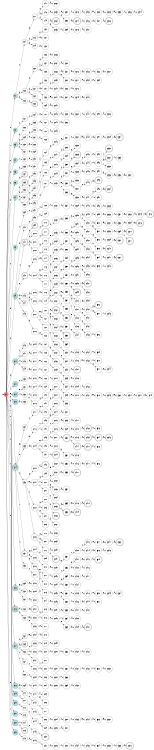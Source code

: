 digraph APTAALF {
__start0 [style = invis, shape = none, label = "", width = 0, height = 0];

rankdir=LR;
size="8,5";

s0 [style="filled", color="black", fillcolor="#ff817b" shape="circle", label="q0"];
s1 [style="filled", color="black", fillcolor="powderblue" shape="circle", label="q1"];
s2 [style="filled", color="black", fillcolor="powderblue" shape="circle", label="q2"];
s3 [style="filled", color="black", fillcolor="powderblue" shape="circle", label="q3"];
s4 [style="filled", color="black", fillcolor="powderblue" shape="circle", label="q4"];
s5 [style="filled", color="black", fillcolor="powderblue" shape="circle", label="q5"];
s6 [style="filled", color="black", fillcolor="powderblue" shape="circle", label="q6"];
s7 [style="filled", color="black", fillcolor="powderblue" shape="circle", label="q7"];
s8 [style="filled", color="black", fillcolor="powderblue" shape="circle", label="q8"];
s9 [style="rounded,filled", color="black", fillcolor="powderblue" shape="doublecircle", label="q9"];
s10 [style="filled", color="black", fillcolor="powderblue" shape="circle", label="q10"];
s11 [style="filled", color="black", fillcolor="powderblue" shape="circle", label="q11"];
s12 [style="filled", color="black", fillcolor="powderblue" shape="circle", label="q12"];
s13 [style="filled", color="black", fillcolor="powderblue" shape="circle", label="q13"];
s14 [style="rounded,filled", color="black", fillcolor="powderblue" shape="doublecircle", label="q14"];
s15 [style="filled", color="black", fillcolor="powderblue" shape="circle", label="q15"];
s16 [style="rounded,filled", color="black", fillcolor="powderblue" shape="doublecircle", label="q16"];
s17 [style="filled", color="black", fillcolor="powderblue" shape="circle", label="q17"];
s18 [style="filled", color="black", fillcolor="powderblue" shape="circle", label="q18"];
s19 [style="filled", color="black", fillcolor="powderblue" shape="circle", label="q19"];
s20 [style="filled", color="black", fillcolor="powderblue" shape="circle", label="q20"];
s21 [style="filled", color="black", fillcolor="powderblue" shape="circle", label="q21"];
s22 [style="rounded,filled", color="black", fillcolor="powderblue" shape="doublecircle", label="q22"];
s23 [style="filled", color="black", fillcolor="powderblue" shape="circle", label="q23"];
s24 [style="filled", color="black", fillcolor="white" shape="circle", label="q24"];
s25 [style="filled", color="black", fillcolor="white" shape="circle", label="q25"];
s26 [style="filled", color="black", fillcolor="white" shape="circle", label="q26"];
s27 [style="filled", color="black", fillcolor="white" shape="circle", label="q27"];
s28 [style="filled", color="black", fillcolor="white" shape="circle", label="q28"];
s29 [style="filled", color="black", fillcolor="white" shape="circle", label="q29"];
s30 [style="filled", color="black", fillcolor="white" shape="circle", label="q30"];
s31 [style="filled", color="black", fillcolor="white" shape="circle", label="q31"];
s32 [style="filled", color="black", fillcolor="white" shape="circle", label="q32"];
s33 [style="filled", color="black", fillcolor="white" shape="circle", label="q33"];
s34 [style="rounded,filled", color="black", fillcolor="white" shape="doublecircle", label="q34"];
s35 [style="rounded,filled", color="black", fillcolor="white" shape="doublecircle", label="q35"];
s36 [style="filled", color="black", fillcolor="white" shape="circle", label="q36"];
s37 [style="filled", color="black", fillcolor="white" shape="circle", label="q37"];
s38 [style="filled", color="black", fillcolor="white" shape="circle", label="q38"];
s39 [style="filled", color="black", fillcolor="white" shape="circle", label="q39"];
s40 [style="filled", color="black", fillcolor="white" shape="circle", label="q40"];
s41 [style="rounded,filled", color="black", fillcolor="white" shape="doublecircle", label="q41"];
s42 [style="rounded,filled", color="black", fillcolor="white" shape="doublecircle", label="q42"];
s43 [style="filled", color="black", fillcolor="white" shape="circle", label="q43"];
s44 [style="filled", color="black", fillcolor="white" shape="circle", label="q44"];
s45 [style="filled", color="black", fillcolor="white" shape="circle", label="q45"];
s46 [style="filled", color="black", fillcolor="white" shape="circle", label="q46"];
s47 [style="filled", color="black", fillcolor="white" shape="circle", label="q47"];
s48 [style="filled", color="black", fillcolor="white" shape="circle", label="q48"];
s49 [style="filled", color="black", fillcolor="white" shape="circle", label="q49"];
s50 [style="filled", color="black", fillcolor="white" shape="circle", label="q50"];
s51 [style="filled", color="black", fillcolor="white" shape="circle", label="q51"];
s52 [style="filled", color="black", fillcolor="white" shape="circle", label="q52"];
s53 [style="filled", color="black", fillcolor="white" shape="circle", label="q53"];
s54 [style="filled", color="black", fillcolor="white" shape="circle", label="q54"];
s55 [style="filled", color="black", fillcolor="white" shape="circle", label="q55"];
s56 [style="filled", color="black", fillcolor="white" shape="circle", label="q56"];
s57 [style="rounded,filled", color="black", fillcolor="white" shape="doublecircle", label="q57"];
s58 [style="filled", color="black", fillcolor="white" shape="circle", label="q58"];
s59 [style="filled", color="black", fillcolor="white" shape="circle", label="q59"];
s60 [style="filled", color="black", fillcolor="white" shape="circle", label="q60"];
s61 [style="filled", color="black", fillcolor="white" shape="circle", label="q61"];
s62 [style="filled", color="black", fillcolor="white" shape="circle", label="q62"];
s63 [style="filled", color="black", fillcolor="white" shape="circle", label="q63"];
s64 [style="filled", color="black", fillcolor="white" shape="circle", label="q64"];
s65 [style="rounded,filled", color="black", fillcolor="white" shape="doublecircle", label="q65"];
s66 [style="filled", color="black", fillcolor="white" shape="circle", label="q66"];
s67 [style="filled", color="black", fillcolor="white" shape="circle", label="q67"];
s68 [style="filled", color="black", fillcolor="white" shape="circle", label="q68"];
s69 [style="filled", color="black", fillcolor="white" shape="circle", label="q69"];
s70 [style="filled", color="black", fillcolor="white" shape="circle", label="q70"];
s71 [style="filled", color="black", fillcolor="white" shape="circle", label="q71"];
s72 [style="filled", color="black", fillcolor="white" shape="circle", label="q72"];
s73 [style="filled", color="black", fillcolor="white" shape="circle", label="q73"];
s74 [style="filled", color="black", fillcolor="white" shape="circle", label="q74"];
s75 [style="rounded,filled", color="black", fillcolor="white" shape="doublecircle", label="q75"];
s76 [style="filled", color="black", fillcolor="white" shape="circle", label="q76"];
s77 [style="filled", color="black", fillcolor="white" shape="circle", label="q77"];
s78 [style="filled", color="black", fillcolor="white" shape="circle", label="q78"];
s79 [style="filled", color="black", fillcolor="white" shape="circle", label="q79"];
s80 [style="filled", color="black", fillcolor="white" shape="circle", label="q80"];
s81 [style="filled", color="black", fillcolor="white" shape="circle", label="q81"];
s82 [style="filled", color="black", fillcolor="white" shape="circle", label="q82"];
s83 [style="rounded,filled", color="black", fillcolor="white" shape="doublecircle", label="q83"];
s84 [style="filled", color="black", fillcolor="white" shape="circle", label="q84"];
s85 [style="filled", color="black", fillcolor="white" shape="circle", label="q85"];
s86 [style="filled", color="black", fillcolor="white" shape="circle", label="q86"];
s87 [style="filled", color="black", fillcolor="white" shape="circle", label="q87"];
s88 [style="filled", color="black", fillcolor="white" shape="circle", label="q88"];
s89 [style="filled", color="black", fillcolor="white" shape="circle", label="q89"];
s90 [style="filled", color="black", fillcolor="white" shape="circle", label="q90"];
s91 [style="filled", color="black", fillcolor="white" shape="circle", label="q91"];
s92 [style="filled", color="black", fillcolor="white" shape="circle", label="q92"];
s93 [style="filled", color="black", fillcolor="white" shape="circle", label="q93"];
s94 [style="filled", color="black", fillcolor="white" shape="circle", label="q94"];
s95 [style="filled", color="black", fillcolor="white" shape="circle", label="q95"];
s96 [style="filled", color="black", fillcolor="white" shape="circle", label="q96"];
s97 [style="filled", color="black", fillcolor="white" shape="circle", label="q97"];
s98 [style="filled", color="black", fillcolor="white" shape="circle", label="q98"];
s99 [style="rounded,filled", color="black", fillcolor="white" shape="doublecircle", label="q99"];
s100 [style="filled", color="black", fillcolor="white" shape="circle", label="q100"];
s101 [style="filled", color="black", fillcolor="white" shape="circle", label="q101"];
s102 [style="filled", color="black", fillcolor="white" shape="circle", label="q102"];
s103 [style="filled", color="black", fillcolor="white" shape="circle", label="q103"];
s104 [style="filled", color="black", fillcolor="white" shape="circle", label="q104"];
s105 [style="filled", color="black", fillcolor="white" shape="circle", label="q105"];
s106 [style="filled", color="black", fillcolor="white" shape="circle", label="q106"];
s107 [style="filled", color="black", fillcolor="white" shape="circle", label="q107"];
s108 [style="filled", color="black", fillcolor="white" shape="circle", label="q108"];
s109 [style="filled", color="black", fillcolor="white" shape="circle", label="q109"];
s110 [style="filled", color="black", fillcolor="white" shape="circle", label="q110"];
s111 [style="filled", color="black", fillcolor="white" shape="circle", label="q111"];
s112 [style="filled", color="black", fillcolor="white" shape="circle", label="q112"];
s113 [style="filled", color="black", fillcolor="white" shape="circle", label="q113"];
s114 [style="filled", color="black", fillcolor="white" shape="circle", label="q114"];
s115 [style="filled", color="black", fillcolor="white" shape="circle", label="q115"];
s116 [style="filled", color="black", fillcolor="white" shape="circle", label="q116"];
s117 [style="filled", color="black", fillcolor="white" shape="circle", label="q117"];
s118 [style="filled", color="black", fillcolor="white" shape="circle", label="q118"];
s119 [style="filled", color="black", fillcolor="white" shape="circle", label="q119"];
s120 [style="filled", color="black", fillcolor="white" shape="circle", label="q120"];
s121 [style="filled", color="black", fillcolor="white" shape="circle", label="q121"];
s122 [style="filled", color="black", fillcolor="white" shape="circle", label="q122"];
s123 [style="filled", color="black", fillcolor="white" shape="circle", label="q123"];
s124 [style="filled", color="black", fillcolor="white" shape="circle", label="q124"];
s125 [style="filled", color="black", fillcolor="white" shape="circle", label="q125"];
s126 [style="filled", color="black", fillcolor="white" shape="circle", label="q126"];
s127 [style="filled", color="black", fillcolor="white" shape="circle", label="q127"];
s128 [style="filled", color="black", fillcolor="white" shape="circle", label="q128"];
s129 [style="filled", color="black", fillcolor="white" shape="circle", label="q129"];
s130 [style="filled", color="black", fillcolor="white" shape="circle", label="q130"];
s131 [style="rounded,filled", color="black", fillcolor="white" shape="doublecircle", label="q131"];
s132 [style="filled", color="black", fillcolor="white" shape="circle", label="q132"];
s133 [style="filled", color="black", fillcolor="white" shape="circle", label="q133"];
s134 [style="filled", color="black", fillcolor="white" shape="circle", label="q134"];
s135 [style="filled", color="black", fillcolor="white" shape="circle", label="q135"];
s136 [style="filled", color="black", fillcolor="white" shape="circle", label="q136"];
s137 [style="filled", color="black", fillcolor="white" shape="circle", label="q137"];
s138 [style="filled", color="black", fillcolor="white" shape="circle", label="q138"];
s139 [style="filled", color="black", fillcolor="white" shape="circle", label="q139"];
s140 [style="filled", color="black", fillcolor="white" shape="circle", label="q140"];
s141 [style="filled", color="black", fillcolor="white" shape="circle", label="q141"];
s142 [style="filled", color="black", fillcolor="white" shape="circle", label="q142"];
s143 [style="filled", color="black", fillcolor="white" shape="circle", label="q143"];
s144 [style="filled", color="black", fillcolor="white" shape="circle", label="q144"];
s145 [style="filled", color="black", fillcolor="white" shape="circle", label="q145"];
s146 [style="filled", color="black", fillcolor="white" shape="circle", label="q146"];
s147 [style="filled", color="black", fillcolor="white" shape="circle", label="q147"];
s148 [style="filled", color="black", fillcolor="white" shape="circle", label="q148"];
s149 [style="filled", color="black", fillcolor="white" shape="circle", label="q149"];
s150 [style="filled", color="black", fillcolor="white" shape="circle", label="q150"];
s151 [style="filled", color="black", fillcolor="white" shape="circle", label="q151"];
s152 [style="filled", color="black", fillcolor="white" shape="circle", label="q152"];
s153 [style="filled", color="black", fillcolor="white" shape="circle", label="q153"];
s154 [style="filled", color="black", fillcolor="white" shape="circle", label="q154"];
s155 [style="filled", color="black", fillcolor="white" shape="circle", label="q155"];
s156 [style="filled", color="black", fillcolor="white" shape="circle", label="q156"];
s157 [style="filled", color="black", fillcolor="white" shape="circle", label="q157"];
s158 [style="filled", color="black", fillcolor="white" shape="circle", label="q158"];
s159 [style="filled", color="black", fillcolor="white" shape="circle", label="q159"];
s160 [style="filled", color="black", fillcolor="white" shape="circle", label="q160"];
s161 [style="filled", color="black", fillcolor="white" shape="circle", label="q161"];
s162 [style="filled", color="black", fillcolor="white" shape="circle", label="q162"];
s163 [style="filled", color="black", fillcolor="white" shape="circle", label="q163"];
s164 [style="filled", color="black", fillcolor="white" shape="circle", label="q164"];
s165 [style="filled", color="black", fillcolor="white" shape="circle", label="q165"];
s166 [style="filled", color="black", fillcolor="white" shape="circle", label="q166"];
s167 [style="filled", color="black", fillcolor="white" shape="circle", label="q167"];
s168 [style="filled", color="black", fillcolor="white" shape="circle", label="q168"];
s169 [style="filled", color="black", fillcolor="white" shape="circle", label="q169"];
s170 [style="rounded,filled", color="black", fillcolor="white" shape="doublecircle", label="q170"];
s171 [style="rounded,filled", color="black", fillcolor="white" shape="doublecircle", label="q171"];
s172 [style="filled", color="black", fillcolor="white" shape="circle", label="q172"];
s173 [style="filled", color="black", fillcolor="white" shape="circle", label="q173"];
s174 [style="rounded,filled", color="black", fillcolor="white" shape="doublecircle", label="q174"];
s175 [style="filled", color="black", fillcolor="white" shape="circle", label="q175"];
s176 [style="filled", color="black", fillcolor="white" shape="circle", label="q176"];
s177 [style="filled", color="black", fillcolor="white" shape="circle", label="q177"];
s178 [style="filled", color="black", fillcolor="white" shape="circle", label="q178"];
s179 [style="filled", color="black", fillcolor="white" shape="circle", label="q179"];
s180 [style="filled", color="black", fillcolor="white" shape="circle", label="q180"];
s181 [style="filled", color="black", fillcolor="white" shape="circle", label="q181"];
s182 [style="filled", color="black", fillcolor="white" shape="circle", label="q182"];
s183 [style="filled", color="black", fillcolor="white" shape="circle", label="q183"];
s184 [style="filled", color="black", fillcolor="white" shape="circle", label="q184"];
s185 [style="filled", color="black", fillcolor="white" shape="circle", label="q185"];
s186 [style="filled", color="black", fillcolor="white" shape="circle", label="q186"];
s187 [style="filled", color="black", fillcolor="white" shape="circle", label="q187"];
s188 [style="filled", color="black", fillcolor="white" shape="circle", label="q188"];
s189 [style="filled", color="black", fillcolor="white" shape="circle", label="q189"];
s190 [style="filled", color="black", fillcolor="white" shape="circle", label="q190"];
s191 [style="filled", color="black", fillcolor="white" shape="circle", label="q191"];
s192 [style="filled", color="black", fillcolor="white" shape="circle", label="q192"];
s193 [style="filled", color="black", fillcolor="white" shape="circle", label="q193"];
s194 [style="filled", color="black", fillcolor="white" shape="circle", label="q194"];
s195 [style="filled", color="black", fillcolor="white" shape="circle", label="q195"];
s196 [style="filled", color="black", fillcolor="white" shape="circle", label="q196"];
s197 [style="filled", color="black", fillcolor="white" shape="circle", label="q197"];
s198 [style="rounded,filled", color="black", fillcolor="white" shape="doublecircle", label="q198"];
s199 [style="filled", color="black", fillcolor="white" shape="circle", label="q199"];
s200 [style="filled", color="black", fillcolor="white" shape="circle", label="q200"];
s201 [style="filled", color="black", fillcolor="white" shape="circle", label="q201"];
s202 [style="filled", color="black", fillcolor="white" shape="circle", label="q202"];
s203 [style="filled", color="black", fillcolor="white" shape="circle", label="q203"];
s204 [style="filled", color="black", fillcolor="white" shape="circle", label="q204"];
s205 [style="filled", color="black", fillcolor="white" shape="circle", label="q205"];
s206 [style="filled", color="black", fillcolor="white" shape="circle", label="q206"];
s207 [style="filled", color="black", fillcolor="white" shape="circle", label="q207"];
s208 [style="filled", color="black", fillcolor="white" shape="circle", label="q208"];
s209 [style="filled", color="black", fillcolor="white" shape="circle", label="q209"];
s210 [style="filled", color="black", fillcolor="white" shape="circle", label="q210"];
s211 [style="filled", color="black", fillcolor="white" shape="circle", label="q211"];
s212 [style="filled", color="black", fillcolor="white" shape="circle", label="q212"];
s213 [style="filled", color="black", fillcolor="white" shape="circle", label="q213"];
s214 [style="filled", color="black", fillcolor="white" shape="circle", label="q214"];
s215 [style="filled", color="black", fillcolor="white" shape="circle", label="q215"];
s216 [style="filled", color="black", fillcolor="white" shape="circle", label="q216"];
s217 [style="filled", color="black", fillcolor="white" shape="circle", label="q217"];
s218 [style="filled", color="black", fillcolor="white" shape="circle", label="q218"];
s219 [style="filled", color="black", fillcolor="white" shape="circle", label="q219"];
s220 [style="filled", color="black", fillcolor="white" shape="circle", label="q220"];
s221 [style="filled", color="black", fillcolor="white" shape="circle", label="q221"];
s222 [style="filled", color="black", fillcolor="white" shape="circle", label="q222"];
s223 [style="filled", color="black", fillcolor="white" shape="circle", label="q223"];
s224 [style="filled", color="black", fillcolor="white" shape="circle", label="q224"];
s225 [style="filled", color="black", fillcolor="white" shape="circle", label="q225"];
s226 [style="filled", color="black", fillcolor="white" shape="circle", label="q226"];
s227 [style="filled", color="black", fillcolor="white" shape="circle", label="q227"];
s228 [style="filled", color="black", fillcolor="white" shape="circle", label="q228"];
s229 [style="filled", color="black", fillcolor="white" shape="circle", label="q229"];
s230 [style="rounded,filled", color="black", fillcolor="white" shape="doublecircle", label="q230"];
s231 [style="filled", color="black", fillcolor="white" shape="circle", label="q231"];
s232 [style="filled", color="black", fillcolor="white" shape="circle", label="q232"];
s233 [style="filled", color="black", fillcolor="white" shape="circle", label="q233"];
s234 [style="rounded,filled", color="black", fillcolor="white" shape="doublecircle", label="q234"];
s235 [style="filled", color="black", fillcolor="white" shape="circle", label="q235"];
s236 [style="filled", color="black", fillcolor="white" shape="circle", label="q236"];
s237 [style="filled", color="black", fillcolor="white" shape="circle", label="q237"];
s238 [style="filled", color="black", fillcolor="white" shape="circle", label="q238"];
s239 [style="filled", color="black", fillcolor="white" shape="circle", label="q239"];
s240 [style="filled", color="black", fillcolor="white" shape="circle", label="q240"];
s241 [style="filled", color="black", fillcolor="white" shape="circle", label="q241"];
s242 [style="filled", color="black", fillcolor="white" shape="circle", label="q242"];
s243 [style="filled", color="black", fillcolor="white" shape="circle", label="q243"];
s244 [style="filled", color="black", fillcolor="white" shape="circle", label="q244"];
s245 [style="filled", color="black", fillcolor="white" shape="circle", label="q245"];
s246 [style="filled", color="black", fillcolor="white" shape="circle", label="q246"];
s247 [style="filled", color="black", fillcolor="white" shape="circle", label="q247"];
s248 [style="filled", color="black", fillcolor="white" shape="circle", label="q248"];
s249 [style="filled", color="black", fillcolor="white" shape="circle", label="q249"];
s250 [style="filled", color="black", fillcolor="white" shape="circle", label="q250"];
s251 [style="filled", color="black", fillcolor="white" shape="circle", label="q251"];
s252 [style="filled", color="black", fillcolor="white" shape="circle", label="q252"];
s253 [style="filled", color="black", fillcolor="white" shape="circle", label="q253"];
s254 [style="filled", color="black", fillcolor="white" shape="circle", label="q254"];
s255 [style="filled", color="black", fillcolor="white" shape="circle", label="q255"];
s256 [style="filled", color="black", fillcolor="white" shape="circle", label="q256"];
s257 [style="filled", color="black", fillcolor="white" shape="circle", label="q257"];
s258 [style="filled", color="black", fillcolor="white" shape="circle", label="q258"];
s259 [style="filled", color="black", fillcolor="white" shape="circle", label="q259"];
s260 [style="filled", color="black", fillcolor="white" shape="circle", label="q260"];
s261 [style="filled", color="black", fillcolor="white" shape="circle", label="q261"];
s262 [style="rounded,filled", color="black", fillcolor="white" shape="doublecircle", label="q262"];
s263 [style="filled", color="black", fillcolor="white" shape="circle", label="q263"];
s264 [style="filled", color="black", fillcolor="white" shape="circle", label="q264"];
s265 [style="filled", color="black", fillcolor="white" shape="circle", label="q265"];
s266 [style="filled", color="black", fillcolor="white" shape="circle", label="q266"];
s267 [style="filled", color="black", fillcolor="white" shape="circle", label="q267"];
s268 [style="filled", color="black", fillcolor="white" shape="circle", label="q268"];
s269 [style="filled", color="black", fillcolor="white" shape="circle", label="q269"];
s270 [style="filled", color="black", fillcolor="white" shape="circle", label="q270"];
s271 [style="filled", color="black", fillcolor="white" shape="circle", label="q271"];
s272 [style="filled", color="black", fillcolor="white" shape="circle", label="q272"];
s273 [style="filled", color="black", fillcolor="white" shape="circle", label="q273"];
s274 [style="filled", color="black", fillcolor="white" shape="circle", label="q274"];
s275 [style="filled", color="black", fillcolor="white" shape="circle", label="q275"];
s276 [style="filled", color="black", fillcolor="white" shape="circle", label="q276"];
s277 [style="filled", color="black", fillcolor="white" shape="circle", label="q277"];
s278 [style="filled", color="black", fillcolor="white" shape="circle", label="q278"];
s279 [style="rounded,filled", color="black", fillcolor="white" shape="doublecircle", label="q279"];
s280 [style="filled", color="black", fillcolor="white" shape="circle", label="q280"];
s281 [style="filled", color="black", fillcolor="white" shape="circle", label="q281"];
s282 [style="filled", color="black", fillcolor="white" shape="circle", label="q282"];
s283 [style="filled", color="black", fillcolor="white" shape="circle", label="q283"];
s284 [style="filled", color="black", fillcolor="white" shape="circle", label="q284"];
s285 [style="rounded,filled", color="black", fillcolor="white" shape="doublecircle", label="q285"];
s286 [style="rounded,filled", color="black", fillcolor="white" shape="doublecircle", label="q286"];
s287 [style="filled", color="black", fillcolor="white" shape="circle", label="q287"];
s288 [style="filled", color="black", fillcolor="white" shape="circle", label="q288"];
s289 [style="filled", color="black", fillcolor="white" shape="circle", label="q289"];
s290 [style="filled", color="black", fillcolor="white" shape="circle", label="q290"];
s291 [style="rounded,filled", color="black", fillcolor="white" shape="doublecircle", label="q291"];
s292 [style="filled", color="black", fillcolor="white" shape="circle", label="q292"];
s293 [style="filled", color="black", fillcolor="white" shape="circle", label="q293"];
s294 [style="filled", color="black", fillcolor="white" shape="circle", label="q294"];
s295 [style="filled", color="black", fillcolor="white" shape="circle", label="q295"];
s296 [style="filled", color="black", fillcolor="white" shape="circle", label="q296"];
s297 [style="filled", color="black", fillcolor="white" shape="circle", label="q297"];
s298 [style="filled", color="black", fillcolor="white" shape="circle", label="q298"];
s299 [style="filled", color="black", fillcolor="white" shape="circle", label="q299"];
s300 [style="filled", color="black", fillcolor="white" shape="circle", label="q300"];
s301 [style="filled", color="black", fillcolor="white" shape="circle", label="q301"];
s302 [style="filled", color="black", fillcolor="white" shape="circle", label="q302"];
s303 [style="filled", color="black", fillcolor="white" shape="circle", label="q303"];
s304 [style="filled", color="black", fillcolor="white" shape="circle", label="q304"];
s305 [style="filled", color="black", fillcolor="white" shape="circle", label="q305"];
s306 [style="filled", color="black", fillcolor="white" shape="circle", label="q306"];
s307 [style="filled", color="black", fillcolor="white" shape="circle", label="q307"];
s308 [style="filled", color="black", fillcolor="white" shape="circle", label="q308"];
s309 [style="filled", color="black", fillcolor="white" shape="circle", label="q309"];
s310 [style="filled", color="black", fillcolor="white" shape="circle", label="q310"];
s311 [style="filled", color="black", fillcolor="white" shape="circle", label="q311"];
s312 [style="filled", color="black", fillcolor="white" shape="circle", label="q312"];
s313 [style="filled", color="black", fillcolor="white" shape="circle", label="q313"];
s314 [style="filled", color="black", fillcolor="white" shape="circle", label="q314"];
s315 [style="filled", color="black", fillcolor="white" shape="circle", label="q315"];
s316 [style="filled", color="black", fillcolor="white" shape="circle", label="q316"];
s317 [style="filled", color="black", fillcolor="white" shape="circle", label="q317"];
s318 [style="filled", color="black", fillcolor="white" shape="circle", label="q318"];
s319 [style="filled", color="black", fillcolor="white" shape="circle", label="q319"];
s320 [style="filled", color="black", fillcolor="white" shape="circle", label="q320"];
s321 [style="filled", color="black", fillcolor="white" shape="circle", label="q321"];
s322 [style="filled", color="black", fillcolor="white" shape="circle", label="q322"];
s323 [style="filled", color="black", fillcolor="white" shape="circle", label="q323"];
s324 [style="filled", color="black", fillcolor="white" shape="circle", label="q324"];
s325 [style="filled", color="black", fillcolor="white" shape="circle", label="q325"];
s326 [style="filled", color="black", fillcolor="white" shape="circle", label="q326"];
s327 [style="filled", color="black", fillcolor="white" shape="circle", label="q327"];
s328 [style="filled", color="black", fillcolor="white" shape="circle", label="q328"];
s329 [style="filled", color="black", fillcolor="white" shape="circle", label="q329"];
s330 [style="filled", color="black", fillcolor="white" shape="circle", label="q330"];
s331 [style="filled", color="black", fillcolor="white" shape="circle", label="q331"];
s332 [style="filled", color="black", fillcolor="white" shape="circle", label="q332"];
s333 [style="filled", color="black", fillcolor="white" shape="circle", label="q333"];
s334 [style="filled", color="black", fillcolor="white" shape="circle", label="q334"];
s335 [style="filled", color="black", fillcolor="white" shape="circle", label="q335"];
s336 [style="rounded,filled", color="black", fillcolor="white" shape="doublecircle", label="q336"];
s337 [style="filled", color="black", fillcolor="white" shape="circle", label="q337"];
s338 [style="rounded,filled", color="black", fillcolor="white" shape="doublecircle", label="q338"];
s339 [style="filled", color="black", fillcolor="white" shape="circle", label="q339"];
s340 [style="filled", color="black", fillcolor="white" shape="circle", label="q340"];
s341 [style="filled", color="black", fillcolor="white" shape="circle", label="q341"];
s342 [style="filled", color="black", fillcolor="white" shape="circle", label="q342"];
s343 [style="filled", color="black", fillcolor="white" shape="circle", label="q343"];
s344 [style="filled", color="black", fillcolor="white" shape="circle", label="q344"];
s345 [style="filled", color="black", fillcolor="white" shape="circle", label="q345"];
s346 [style="filled", color="black", fillcolor="white" shape="circle", label="q346"];
s347 [style="filled", color="black", fillcolor="white" shape="circle", label="q347"];
s348 [style="filled", color="black", fillcolor="white" shape="circle", label="q348"];
s349 [style="filled", color="black", fillcolor="white" shape="circle", label="q349"];
s350 [style="rounded,filled", color="black", fillcolor="white" shape="doublecircle", label="q350"];
s351 [style="filled", color="black", fillcolor="white" shape="circle", label="q351"];
s352 [style="filled", color="black", fillcolor="white" shape="circle", label="q352"];
s353 [style="filled", color="black", fillcolor="white" shape="circle", label="q353"];
s354 [style="filled", color="black", fillcolor="white" shape="circle", label="q354"];
s355 [style="filled", color="black", fillcolor="white" shape="circle", label="q355"];
s356 [style="rounded,filled", color="black", fillcolor="white" shape="doublecircle", label="q356"];
s357 [style="filled", color="black", fillcolor="white" shape="circle", label="q357"];
s358 [style="filled", color="black", fillcolor="white" shape="circle", label="q358"];
s359 [style="filled", color="black", fillcolor="white" shape="circle", label="q359"];
s360 [style="filled", color="black", fillcolor="white" shape="circle", label="q360"];
s361 [style="filled", color="black", fillcolor="white" shape="circle", label="q361"];
s362 [style="filled", color="black", fillcolor="white" shape="circle", label="q362"];
s363 [style="filled", color="black", fillcolor="white" shape="circle", label="q363"];
s364 [style="filled", color="black", fillcolor="white" shape="circle", label="q364"];
s365 [style="filled", color="black", fillcolor="white" shape="circle", label="q365"];
s366 [style="filled", color="black", fillcolor="white" shape="circle", label="q366"];
s367 [style="filled", color="black", fillcolor="white" shape="circle", label="q367"];
s368 [style="filled", color="black", fillcolor="white" shape="circle", label="q368"];
s369 [style="filled", color="black", fillcolor="white" shape="circle", label="q369"];
s370 [style="filled", color="black", fillcolor="white" shape="circle", label="q370"];
s371 [style="filled", color="black", fillcolor="white" shape="circle", label="q371"];
s372 [style="filled", color="black", fillcolor="white" shape="circle", label="q372"];
s373 [style="filled", color="black", fillcolor="white" shape="circle", label="q373"];
s374 [style="rounded,filled", color="black", fillcolor="white" shape="doublecircle", label="q374"];
s375 [style="filled", color="black", fillcolor="white" shape="circle", label="q375"];
s376 [style="filled", color="black", fillcolor="white" shape="circle", label="q376"];
s377 [style="filled", color="black", fillcolor="white" shape="circle", label="q377"];
s378 [style="filled", color="black", fillcolor="white" shape="circle", label="q378"];
s379 [style="filled", color="black", fillcolor="white" shape="circle", label="q379"];
s380 [style="filled", color="black", fillcolor="white" shape="circle", label="q380"];
s381 [style="filled", color="black", fillcolor="white" shape="circle", label="q381"];
s382 [style="filled", color="black", fillcolor="white" shape="circle", label="q382"];
s383 [style="rounded,filled", color="black", fillcolor="white" shape="doublecircle", label="q383"];
s384 [style="filled", color="black", fillcolor="white" shape="circle", label="q384"];
s385 [style="filled", color="black", fillcolor="white" shape="circle", label="q385"];
s386 [style="filled", color="black", fillcolor="white" shape="circle", label="q386"];
s387 [style="filled", color="black", fillcolor="white" shape="circle", label="q387"];
s388 [style="filled", color="black", fillcolor="white" shape="circle", label="q388"];
s389 [style="filled", color="black", fillcolor="white" shape="circle", label="q389"];
s390 [style="filled", color="black", fillcolor="white" shape="circle", label="q390"];
s391 [style="filled", color="black", fillcolor="white" shape="circle", label="q391"];
s392 [style="filled", color="black", fillcolor="white" shape="circle", label="q392"];
s393 [style="filled", color="black", fillcolor="white" shape="circle", label="q393"];
s394 [style="filled", color="black", fillcolor="white" shape="circle", label="q394"];
s395 [style="filled", color="black", fillcolor="white" shape="circle", label="q395"];
s396 [style="filled", color="black", fillcolor="white" shape="circle", label="q396"];
s397 [style="filled", color="black", fillcolor="white" shape="circle", label="q397"];
s398 [style="filled", color="black", fillcolor="white" shape="circle", label="q398"];
s399 [style="rounded,filled", color="black", fillcolor="white" shape="doublecircle", label="q399"];
s400 [style="filled", color="black", fillcolor="white" shape="circle", label="q400"];
s401 [style="filled", color="black", fillcolor="white" shape="circle", label="q401"];
s402 [style="filled", color="black", fillcolor="white" shape="circle", label="q402"];
s403 [style="filled", color="black", fillcolor="white" shape="circle", label="q403"];
s404 [style="filled", color="black", fillcolor="white" shape="circle", label="q404"];
s405 [style="filled", color="black", fillcolor="white" shape="circle", label="q405"];
s406 [style="filled", color="black", fillcolor="white" shape="circle", label="q406"];
s407 [style="rounded,filled", color="black", fillcolor="white" shape="doublecircle", label="q407"];
s408 [style="filled", color="black", fillcolor="white" shape="circle", label="q408"];
s409 [style="filled", color="black", fillcolor="white" shape="circle", label="q409"];
s410 [style="filled", color="black", fillcolor="white" shape="circle", label="q410"];
s411 [style="filled", color="black", fillcolor="white" shape="circle", label="q411"];
s412 [style="filled", color="black", fillcolor="white" shape="circle", label="q412"];
s413 [style="filled", color="black", fillcolor="white" shape="circle", label="q413"];
s414 [style="rounded,filled", color="black", fillcolor="white" shape="doublecircle", label="q414"];
s415 [style="filled", color="black", fillcolor="white" shape="circle", label="q415"];
s416 [style="filled", color="black", fillcolor="white" shape="circle", label="q416"];
s417 [style="rounded,filled", color="black", fillcolor="white" shape="doublecircle", label="q417"];
s418 [style="filled", color="black", fillcolor="white" shape="circle", label="q418"];
s419 [style="rounded,filled", color="black", fillcolor="white" shape="doublecircle", label="q419"];
s420 [style="filled", color="black", fillcolor="white" shape="circle", label="q420"];
s421 [style="filled", color="black", fillcolor="white" shape="circle", label="q421"];
s422 [style="filled", color="black", fillcolor="white" shape="circle", label="q422"];
s423 [style="filled", color="black", fillcolor="white" shape="circle", label="q423"];
s424 [style="filled", color="black", fillcolor="white" shape="circle", label="q424"];
s425 [style="filled", color="black", fillcolor="white" shape="circle", label="q425"];
s426 [style="filled", color="black", fillcolor="white" shape="circle", label="q426"];
s427 [style="filled", color="black", fillcolor="white" shape="circle", label="q427"];
s428 [style="filled", color="black", fillcolor="white" shape="circle", label="q428"];
s429 [style="filled", color="black", fillcolor="white" shape="circle", label="q429"];
s430 [style="filled", color="black", fillcolor="white" shape="circle", label="q430"];
s431 [style="filled", color="black", fillcolor="white" shape="circle", label="q431"];
s432 [style="filled", color="black", fillcolor="white" shape="circle", label="q432"];
s433 [style="filled", color="black", fillcolor="white" shape="circle", label="q433"];
s434 [style="filled", color="black", fillcolor="white" shape="circle", label="q434"];
s435 [style="filled", color="black", fillcolor="white" shape="circle", label="q435"];
s436 [style="filled", color="black", fillcolor="white" shape="circle", label="q436"];
s437 [style="filled", color="black", fillcolor="white" shape="circle", label="q437"];
s438 [style="filled", color="black", fillcolor="white" shape="circle", label="q438"];
s439 [style="filled", color="black", fillcolor="white" shape="circle", label="q439"];
s440 [style="filled", color="black", fillcolor="white" shape="circle", label="q440"];
s441 [style="filled", color="black", fillcolor="white" shape="circle", label="q441"];
s442 [style="filled", color="black", fillcolor="white" shape="circle", label="q442"];
s443 [style="filled", color="black", fillcolor="white" shape="circle", label="q443"];
s444 [style="filled", color="black", fillcolor="white" shape="circle", label="q444"];
s445 [style="filled", color="black", fillcolor="white" shape="circle", label="q445"];
s446 [style="filled", color="black", fillcolor="white" shape="circle", label="q446"];
s447 [style="filled", color="black", fillcolor="white" shape="circle", label="q447"];
s448 [style="filled", color="black", fillcolor="white" shape="circle", label="q448"];
s449 [style="filled", color="black", fillcolor="white" shape="circle", label="q449"];
s450 [style="filled", color="black", fillcolor="white" shape="circle", label="q450"];
s451 [style="filled", color="black", fillcolor="white" shape="circle", label="q451"];
s452 [style="filled", color="black", fillcolor="white" shape="circle", label="q452"];
s453 [style="filled", color="black", fillcolor="white" shape="circle", label="q453"];
s454 [style="filled", color="black", fillcolor="white" shape="circle", label="q454"];
s455 [style="filled", color="black", fillcolor="white" shape="circle", label="q455"];
s456 [style="filled", color="black", fillcolor="white" shape="circle", label="q456"];
s457 [style="rounded,filled", color="black", fillcolor="white" shape="doublecircle", label="q457"];
s458 [style="filled", color="black", fillcolor="white" shape="circle", label="q458"];
s459 [style="filled", color="black", fillcolor="white" shape="circle", label="q459"];
s460 [style="filled", color="black", fillcolor="white" shape="circle", label="q460"];
s461 [style="filled", color="black", fillcolor="white" shape="circle", label="q461"];
s462 [style="filled", color="black", fillcolor="white" shape="circle", label="q462"];
s463 [style="filled", color="black", fillcolor="white" shape="circle", label="q463"];
s464 [style="filled", color="black", fillcolor="white" shape="circle", label="q464"];
s465 [style="filled", color="black", fillcolor="white" shape="circle", label="q465"];
s466 [style="filled", color="black", fillcolor="white" shape="circle", label="q466"];
s467 [style="filled", color="black", fillcolor="white" shape="circle", label="q467"];
s468 [style="rounded,filled", color="black", fillcolor="white" shape="doublecircle", label="q468"];
s469 [style="rounded,filled", color="black", fillcolor="white" shape="doublecircle", label="q469"];
s470 [style="rounded,filled", color="black", fillcolor="white" shape="doublecircle", label="q470"];
s471 [style="filled", color="black", fillcolor="white" shape="circle", label="q471"];
s472 [style="rounded,filled", color="black", fillcolor="white" shape="doublecircle", label="q472"];
s473 [style="filled", color="black", fillcolor="white" shape="circle", label="q473"];
s474 [style="filled", color="black", fillcolor="white" shape="circle", label="q474"];
s475 [style="filled", color="black", fillcolor="white" shape="circle", label="q475"];
s476 [style="filled", color="black", fillcolor="white" shape="circle", label="q476"];
s477 [style="filled", color="black", fillcolor="white" shape="circle", label="q477"];
s478 [style="filled", color="black", fillcolor="white" shape="circle", label="q478"];
s479 [style="filled", color="black", fillcolor="white" shape="circle", label="q479"];
s480 [style="filled", color="black", fillcolor="white" shape="circle", label="q480"];
s481 [style="rounded,filled", color="black", fillcolor="white" shape="doublecircle", label="q481"];
s482 [style="filled", color="black", fillcolor="white" shape="circle", label="q482"];
s483 [style="filled", color="black", fillcolor="white" shape="circle", label="q483"];
s484 [style="filled", color="black", fillcolor="white" shape="circle", label="q484"];
s485 [style="filled", color="black", fillcolor="white" shape="circle", label="q485"];
s486 [style="filled", color="black", fillcolor="white" shape="circle", label="q486"];
s487 [style="filled", color="black", fillcolor="white" shape="circle", label="q487"];
s488 [style="filled", color="black", fillcolor="white" shape="circle", label="q488"];
s489 [style="filled", color="black", fillcolor="white" shape="circle", label="q489"];
s490 [style="filled", color="black", fillcolor="white" shape="circle", label="q490"];
s491 [style="filled", color="black", fillcolor="white" shape="circle", label="q491"];
s492 [style="filled", color="black", fillcolor="white" shape="circle", label="q492"];
s493 [style="filled", color="black", fillcolor="white" shape="circle", label="q493"];
s494 [style="filled", color="black", fillcolor="white" shape="circle", label="q494"];
s495 [style="rounded,filled", color="black", fillcolor="white" shape="doublecircle", label="q495"];
s496 [style="filled", color="black", fillcolor="white" shape="circle", label="q496"];
s497 [style="filled", color="black", fillcolor="white" shape="circle", label="q497"];
s498 [style="filled", color="black", fillcolor="white" shape="circle", label="q498"];
s499 [style="filled", color="black", fillcolor="white" shape="circle", label="q499"];
s500 [style="filled", color="black", fillcolor="white" shape="circle", label="q500"];
s501 [style="filled", color="black", fillcolor="white" shape="circle", label="q501"];
s502 [style="filled", color="black", fillcolor="white" shape="circle", label="q502"];
s503 [style="filled", color="black", fillcolor="white" shape="circle", label="q503"];
s504 [style="filled", color="black", fillcolor="white" shape="circle", label="q504"];
s505 [style="filled", color="black", fillcolor="white" shape="circle", label="q505"];
s506 [style="rounded,filled", color="black", fillcolor="white" shape="doublecircle", label="q506"];
s507 [style="filled", color="black", fillcolor="white" shape="circle", label="q507"];
s508 [style="filled", color="black", fillcolor="white" shape="circle", label="q508"];
s509 [style="filled", color="black", fillcolor="white" shape="circle", label="q509"];
s510 [style="filled", color="black", fillcolor="white" shape="circle", label="q510"];
s511 [style="filled", color="black", fillcolor="white" shape="circle", label="q511"];
s512 [style="filled", color="black", fillcolor="white" shape="circle", label="q512"];
s513 [style="filled", color="black", fillcolor="white" shape="circle", label="q513"];
s514 [style="rounded,filled", color="black", fillcolor="white" shape="doublecircle", label="q514"];
s515 [style="filled", color="black", fillcolor="white" shape="circle", label="q515"];
s516 [style="filled", color="black", fillcolor="white" shape="circle", label="q516"];
s517 [style="filled", color="black", fillcolor="white" shape="circle", label="q517"];
s518 [style="filled", color="black", fillcolor="white" shape="circle", label="q518"];
s519 [style="rounded,filled", color="black", fillcolor="white" shape="doublecircle", label="q519"];
s520 [style="filled", color="black", fillcolor="white" shape="circle", label="q520"];
s521 [style="filled", color="black", fillcolor="white" shape="circle", label="q521"];
s522 [style="filled", color="black", fillcolor="white" shape="circle", label="q522"];
s523 [style="filled", color="black", fillcolor="white" shape="circle", label="q523"];
s524 [style="filled", color="black", fillcolor="white" shape="circle", label="q524"];
s525 [style="filled", color="black", fillcolor="white" shape="circle", label="q525"];
s526 [style="rounded,filled", color="black", fillcolor="white" shape="doublecircle", label="q526"];
s527 [style="filled", color="black", fillcolor="white" shape="circle", label="q527"];
s528 [style="filled", color="black", fillcolor="white" shape="circle", label="q528"];
s529 [style="filled", color="black", fillcolor="white" shape="circle", label="q529"];
s530 [style="rounded,filled", color="black", fillcolor="white" shape="doublecircle", label="q530"];
s531 [style="rounded,filled", color="black", fillcolor="white" shape="doublecircle", label="q531"];
s532 [style="filled", color="black", fillcolor="white" shape="circle", label="q532"];
s533 [style="filled", color="black", fillcolor="white" shape="circle", label="q533"];
s534 [style="rounded,filled", color="black", fillcolor="white" shape="doublecircle", label="q534"];
s535 [style="filled", color="black", fillcolor="white" shape="circle", label="q535"];
s536 [style="filled", color="black", fillcolor="white" shape="circle", label="q536"];
s537 [style="filled", color="black", fillcolor="white" shape="circle", label="q537"];
s538 [style="filled", color="black", fillcolor="white" shape="circle", label="q538"];
s539 [style="filled", color="black", fillcolor="white" shape="circle", label="q539"];
s540 [style="rounded,filled", color="black", fillcolor="white" shape="doublecircle", label="q540"];
s541 [style="filled", color="black", fillcolor="white" shape="circle", label="q541"];
s542 [style="filled", color="black", fillcolor="white" shape="circle", label="q542"];
s543 [style="filled", color="black", fillcolor="white" shape="circle", label="q543"];
s544 [style="filled", color="black", fillcolor="white" shape="circle", label="q544"];
s545 [style="filled", color="black", fillcolor="white" shape="circle", label="q545"];
s546 [style="rounded,filled", color="black", fillcolor="white" shape="doublecircle", label="q546"];
s547 [style="filled", color="black", fillcolor="white" shape="circle", label="q547"];
s548 [style="filled", color="black", fillcolor="white" shape="circle", label="q548"];
s549 [style="filled", color="black", fillcolor="white" shape="circle", label="q549"];
s550 [style="filled", color="black", fillcolor="white" shape="circle", label="q550"];
s551 [style="filled", color="black", fillcolor="white" shape="circle", label="q551"];
s552 [style="filled", color="black", fillcolor="white" shape="circle", label="q552"];
s553 [style="filled", color="black", fillcolor="white" shape="circle", label="q553"];
s554 [style="rounded,filled", color="black", fillcolor="white" shape="doublecircle", label="q554"];
s555 [style="filled", color="black", fillcolor="white" shape="circle", label="q555"];
s556 [style="filled", color="black", fillcolor="white" shape="circle", label="q556"];
s557 [style="filled", color="black", fillcolor="white" shape="circle", label="q557"];
s558 [style="filled", color="black", fillcolor="white" shape="circle", label="q558"];
s559 [style="filled", color="black", fillcolor="white" shape="circle", label="q559"];
s560 [style="rounded,filled", color="black", fillcolor="white" shape="doublecircle", label="q560"];
s561 [style="rounded,filled", color="black", fillcolor="white" shape="doublecircle", label="q561"];
s562 [style="filled", color="black", fillcolor="white" shape="circle", label="q562"];
s563 [style="rounded,filled", color="black", fillcolor="white" shape="doublecircle", label="q563"];
s564 [style="filled", color="black", fillcolor="white" shape="circle", label="q564"];
s565 [style="filled", color="black", fillcolor="white" shape="circle", label="q565"];
s566 [style="filled", color="black", fillcolor="white" shape="circle", label="q566"];
s567 [style="filled", color="black", fillcolor="white" shape="circle", label="q567"];
s568 [style="filled", color="black", fillcolor="white" shape="circle", label="q568"];
s569 [style="filled", color="black", fillcolor="white" shape="circle", label="q569"];
s570 [style="rounded,filled", color="black", fillcolor="white" shape="doublecircle", label="q570"];
s571 [style="rounded,filled", color="black", fillcolor="white" shape="doublecircle", label="q571"];
s572 [style="filled", color="black", fillcolor="white" shape="circle", label="q572"];
s573 [style="rounded,filled", color="black", fillcolor="white" shape="doublecircle", label="q573"];
s574 [style="filled", color="black", fillcolor="white" shape="circle", label="q574"];
s575 [style="filled", color="black", fillcolor="white" shape="circle", label="q575"];
s576 [style="rounded,filled", color="black", fillcolor="white" shape="doublecircle", label="q576"];
s577 [style="filled", color="black", fillcolor="white" shape="circle", label="q577"];
s578 [style="rounded,filled", color="black", fillcolor="white" shape="doublecircle", label="q578"];
s579 [style="filled", color="black", fillcolor="white" shape="circle", label="q579"];
subgraph cluster_main { 
	graph [pad=".75", ranksep="0.15", nodesep="0.15"];
	 style=invis; 
	__start0 -> s0 [penwidth=2];
}
s0 -> s1 [label="0"];
s0 -> s2 [label="1"];
s0 -> s3 [label="2"];
s0 -> s4 [label="6"];
s0 -> s5 [label="8"];
s0 -> s6 [label="9"];
s0 -> s7 [label="c"];
s0 -> s8 [label="e"];
s0 -> s9 [label="f"];
s0 -> s10 [label="g"];
s0 -> s11 [label="j"];
s0 -> s12 [label="m"];
s0 -> s13 [label="n"];
s0 -> s14 [label="p"];
s0 -> s15 [label="q"];
s0 -> s16 [label="r"];
s0 -> s17 [label="s"];
s0 -> s18 [label="t"];
s0 -> s19 [label="u"];
s0 -> s20 [label="v"];
s0 -> s21 [label="w"];
s0 -> s22 [label="x"];
s0 -> s23 [label="z"];
s1 -> s24 [label="2"];
s1 -> s25 [label="3"];
s1 -> s26 [label="9"];
s2 -> s27 [label="0"];
s3 -> s28 [label="3"];
s3 -> s29 [label="8"];
s3 -> s30 [label="9"];
s3 -> s31 [label="d"];
s4 -> s32 [label="7"];
s5 -> s33 [label="9"];
s6 -> s34 [label="q"];
s7 -> s35 [label="8"];
s7 -> s36 [label="9"];
s7 -> s37 [label="b"];
s7 -> s38 [label="f"];
s8 -> s39 [label="u"];
s9 -> s40 [label="9"];
s9 -> s41 [label="c"];
s9 -> s42 [label="e"];
s9 -> s43 [label="g"];
s9 -> s44 [label="q"];
s9 -> s45 [label="s"];
s10 -> s46 [label="d"];
s10 -> s47 [label="f"];
s10 -> s48 [label="s"];
s10 -> s49 [label="u"];
s11 -> s50 [label="n"];
s12 -> s51 [label="e"];
s12 -> s52 [label="t"];
s13 -> s53 [label="p"];
s14 -> s54 [label="m"];
s14 -> s55 [label="n"];
s14 -> s56 [label="q"];
s14 -> s57 [label="r"];
s14 -> s58 [label="s"];
s15 -> s59 [label="m"];
s15 -> s60 [label="r"];
s15 -> s61 [label="t"];
s16 -> s62 [label="n"];
s16 -> s63 [label="q"];
s17 -> s64 [label="k"];
s17 -> s65 [label="p"];
s17 -> s66 [label="t"];
s17 -> s67 [label="u"];
s17 -> s68 [label="v"];
s18 -> s69 [label="m"];
s18 -> s70 [label="s"];
s19 -> s71 [label="s"];
s20 -> s72 [label="u"];
s21 -> s73 [label="t"];
s22 -> s74 [label="r"];
s22 -> s75 [label="s"];
s23 -> s76 [label="w"];
s24 -> s77 [label="3"];
s24 -> s78 [label="9"];
s24 -> s79 [label="q"];
s25 -> s80 [label="9"];
s25 -> s81 [label="d"];
s25 -> s82 [label="f"];
s26 -> s83 [label="f"];
s27 -> s84 [label="2"];
s28 -> s85 [label="9"];
s29 -> s86 [label="9"];
s29 -> s87 [label="c"];
s30 -> s88 [label="g"];
s31 -> s89 [label="g"];
s32 -> s90 [label="e"];
s33 -> s91 [label="c"];
s36 -> s92 [label="8"];
s37 -> s93 [label="8"];
s38 -> s94 [label="c"];
s38 -> s95 [label="e"];
s38 -> s96 [label="g"];
s39 -> s97 [label="s"];
s40 -> s98 [label="c"];
s41 -> s99 [label="8"];
s41 -> s100 [label="9"];
s41 -> s101 [label="b"];
s41 -> s102 [label="f"];
s42 -> s103 [label="m"];
s42 -> s104 [label="s"];
s43 -> s105 [label="d"];
s43 -> s106 [label="e"];
s43 -> s107 [label="s"];
s45 -> s108 [label="q"];
s46 -> s109 [label="9"];
s47 -> s110 [label="d"];
s48 -> s111 [label="k"];
s49 -> s112 [label="g"];
s50 -> s113 [label="q"];
s51 -> s114 [label="g"];
s52 -> s115 [label="s"];
s52 -> s116 [label="w"];
s54 -> s117 [label="s"];
s55 -> s118 [label="m"];
s55 -> s119 [label="q"];
s56 -> s120 [label="e"];
s56 -> s121 [label="m"];
s56 -> s122 [label="s"];
s56 -> s123 [label="t"];
s57 -> s124 [label="g"];
s57 -> s125 [label="p"];
s57 -> s126 [label="q"];
s58 -> s127 [label="u"];
s59 -> s128 [label="q"];
s60 -> s129 [label="p"];
s61 -> s130 [label="u"];
s62 -> s131 [label="p"];
s63 -> s132 [label="m"];
s63 -> s133 [label="n"];
s64 -> s134 [label="m"];
s66 -> s135 [label="s"];
s66 -> s136 [label="v"];
s66 -> s137 [label="w"];
s67 -> s138 [label="s"];
s68 -> s139 [label="t"];
s69 -> s140 [label="t"];
s70 -> s141 [label="t"];
s70 -> s142 [label="u"];
s71 -> s143 [label="u"];
s72 -> s144 [label="s"];
s74 -> s145 [label="x"];
s76 -> s146 [label="x"];
s77 -> s147 [label="6"];
s77 -> s148 [label="9"];
s77 -> s149 [label="d"];
s78 -> s150 [label="f"];
s78 -> s151 [label="g"];
s79 -> s152 [label="p"];
s80 -> s153 [label="d"];
s80 -> s154 [label="f"];
s80 -> s155 [label="g"];
s81 -> s156 [label="e"];
s81 -> s157 [label="g"];
s81 -> s158 [label="s"];
s82 -> s159 [label="g"];
s84 -> s160 [label="3"];
s85 -> s161 [label="d"];
s86 -> s162 [label="c"];
s87 -> s163 [label="f"];
s91 -> s164 [label="f"];
s94 -> s165 [label="9"];
s95 -> s166 [label="s"];
s96 -> s167 [label="e"];
s97 -> s168 [label="u"];
s98 -> s169 [label="f"];
s100 -> s170 [label="8"];
s101 -> s171 [label="c"];
s102 -> s172 [label="g"];
s103 -> s173 [label="n"];
s103 -> s174 [label="p"];
s104 -> s175 [label="m"];
s104 -> s176 [label="q"];
s104 -> s177 [label="t"];
s105 -> s178 [label="g"];
s106 -> s179 [label="s"];
s107 -> s180 [label="m"];
s107 -> s181 [label="q"];
s107 -> s182 [label="t"];
s108 -> s183 [label="p"];
s109 -> s184 [label="f"];
s110 -> s185 [label="9"];
s111 -> s186 [label="m"];
s112 -> s187 [label="f"];
s113 -> s188 [label="m"];
s114 -> s189 [label="f"];
s116 -> s190 [label="q"];
s117 -> s191 [label="e"];
s117 -> s192 [label="f"];
s118 -> s193 [label="s"];
s118 -> s194 [label="t"];
s119 -> s195 [label="m"];
s119 -> s196 [label="s"];
s119 -> s197 [label="w"];
s120 -> s198 [label="f"];
s121 -> s199 [label="q"];
s121 -> s200 [label="s"];
s121 -> s201 [label="t"];
s122 -> s202 [label="e"];
s122 -> s203 [label="f"];
s122 -> s204 [label="g"];
s122 -> s205 [label="u"];
s123 -> s206 [label="e"];
s123 -> s207 [label="g"];
s123 -> s208 [label="s"];
s124 -> s209 [label="f"];
s125 -> s210 [label="r"];
s126 -> s211 [label="m"];
s126 -> s212 [label="t"];
s126 -> s213 [label="w"];
s128 -> s214 [label="n"];
s132 -> s215 [label="k"];
s132 -> s216 [label="t"];
s133 -> s217 [label="p"];
s134 -> s218 [label="q"];
s135 -> s219 [label="t"];
s136 -> s220 [label="s"];
s138 -> s221 [label="t"];
s138 -> s222 [label="u"];
s139 -> s223 [label="s"];
s140 -> s224 [label="s"];
s141 -> s225 [label="f"];
s141 -> s226 [label="m"];
s142 -> s227 [label="t"];
s143 -> s228 [label="v"];
s144 -> s229 [label="e"];
s145 -> s230 [label="r"];
s146 -> s231 [label="z"];
s147 -> s232 [label="d"];
s148 -> s233 [label="d"];
s149 -> s234 [label="f"];
s149 -> s235 [label="g"];
s153 -> s236 [label="g"];
s154 -> s237 [label="g"];
s156 -> s238 [label="s"];
s157 -> s239 [label="f"];
s157 -> s240 [label="u"];
s158 -> s241 [label="m"];
s159 -> s242 [label="f"];
s160 -> s243 [label="9"];
s161 -> s244 [label="f"];
s162 -> s245 [label="f"];
s164 -> s246 [label="g"];
s165 -> s247 [label="c"];
s166 -> s248 [label="m"];
s167 -> s249 [label="d"];
s167 -> s250 [label="s"];
s168 -> s251 [label="t"];
s171 -> s252 [label="f"];
s172 -> s253 [label="e"];
s173 -> s254 [label="p"];
s175 -> s255 [label="q"];
s176 -> s256 [label="p"];
s177 -> s257 [label="m"];
s179 -> s258 [label="k"];
s179 -> s259 [label="m"];
s179 -> s260 [label="t"];
s179 -> s261 [label="u"];
s180 -> s262 [label="n"];
s180 -> s263 [label="p"];
s180 -> s264 [label="q"];
s181 -> s265 [label="p"];
s182 -> s266 [label="s"];
s184 -> s267 [label="g"];
s185 -> s268 [label="3"];
s186 -> s269 [label="j"];
s188 -> s270 [label="t"];
s190 -> s271 [label="m"];
s191 -> s272 [label="g"];
s193 -> s273 [label="f"];
s193 -> s274 [label="g"];
s194 -> s275 [label="s"];
s195 -> s276 [label="s"];
s195 -> s277 [label="t"];
s196 -> s278 [label="e"];
s197 -> s279 [label="r"];
s199 -> s280 [label="m"];
s200 -> s281 [label="e"];
s200 -> s282 [label="f"];
s200 -> s283 [label="g"];
s200 -> s284 [label="u"];
s201 -> s285 [label="s"];
s202 -> s286 [label="f"];
s204 -> s287 [label="f"];
s206 -> s288 [label="f"];
s207 -> s289 [label="f"];
s208 -> s290 [label="f"];
s208 -> s291 [label="u"];
s210 -> s292 [label="q"];
s211 -> s293 [label="t"];
s212 -> s294 [label="s"];
s213 -> s295 [label="t"];
s214 -> s296 [label="p"];
s215 -> s297 [label="m"];
s216 -> s298 [label="s"];
s219 -> s299 [label="w"];
s220 -> s300 [label="t"];
s222 -> s301 [label="s"];
s223 -> s302 [label="t"];
s224 -> s303 [label="e"];
s228 -> s304 [label="u"];
s229 -> s305 [label="g"];
s231 -> s306 [label="y"];
s233 -> s307 [label="e"];
s233 -> s308 [label="f"];
s235 -> s309 [label="u"];
s237 -> s310 [label="f"];
s238 -> s311 [label="k"];
s238 -> s312 [label="m"];
s240 -> s313 [label="g"];
s241 -> s314 [label="q"];
s243 -> s315 [label="d"];
s244 -> s316 [label="g"];
s246 -> s317 [label="e"];
s247 -> s318 [label="f"];
s248 -> s319 [label="q"];
s249 -> s320 [label="f"];
s250 -> s321 [label="k"];
s250 -> s322 [label="m"];
s250 -> s323 [label="t"];
s251 -> s324 [label="s"];
s252 -> s325 [label="g"];
s253 -> s326 [label="s"];
s255 -> s327 [label="n"];
s255 -> s328 [label="p"];
s257 -> s329 [label="n"];
s258 -> s330 [label="m"];
s259 -> s331 [label="n"];
s259 -> s332 [label="q"];
s260 -> s333 [label="m"];
s260 -> s334 [label="q"];
s261 -> s335 [label="s"];
s262 -> s336 [label="p"];
s264 -> s337 [label="n"];
s264 -> s338 [label="p"];
s265 -> s339 [label="e"];
s266 -> s340 [label="u"];
s267 -> s341 [label="e"];
s268 -> s342 [label="2"];
s269 -> s343 [label="n"];
s270 -> s344 [label="s"];
s271 -> s345 [label="t"];
s272 -> s346 [label="f"];
s274 -> s347 [label="f"];
s275 -> s348 [label="e"];
s276 -> s349 [label="e"];
s277 -> s350 [label="s"];
s278 -> s351 [label="g"];
s280 -> s352 [label="t"];
s281 -> s353 [label="g"];
s283 -> s354 [label="f"];
s285 -> s355 [label="e"];
s285 -> s356 [label="u"];
s292 -> s357 [label="m"];
s293 -> s358 [label="s"];
s294 -> s359 [label="e"];
s294 -> s360 [label="u"];
s295 -> s361 [label="m"];
s295 -> s362 [label="s"];
s297 -> s363 [label="t"];
s298 -> s364 [label="7"];
s298 -> s365 [label="e"];
s300 -> s366 [label="w"];
s301 -> s367 [label="u"];
s302 -> s368 [label="w"];
s303 -> s369 [label="g"];
s304 -> s370 [label="v"];
s305 -> s371 [label="f"];
s306 -> s372 [label="z"];
s307 -> s373 [label="s"];
s308 -> s374 [label="g"];
s309 -> s375 [label="g"];
s311 -> s376 [label="m"];
s312 -> s377 [label="q"];
s313 -> s378 [label="f"];
s314 -> s379 [label="n"];
s315 -> s380 [label="g"];
s317 -> s381 [label="s"];
s319 -> s382 [label="p"];
s320 -> s383 [label="g"];
s321 -> s384 [label="m"];
s321 -> s385 [label="s"];
s322 -> s386 [label="p"];
s322 -> s387 [label="q"];
s323 -> s388 [label="m"];
s324 -> s389 [label="t"];
s325 -> s390 [label="e"];
s326 -> s391 [label="k"];
s326 -> s392 [label="m"];
s326 -> s393 [label="t"];
s327 -> s394 [label="p"];
s330 -> s395 [label="n"];
s330 -> s396 [label="q"];
s331 -> s397 [label="p"];
s332 -> s398 [label="n"];
s332 -> s399 [label="p"];
s333 -> s400 [label="n"];
s333 -> s401 [label="q"];
s334 -> s402 [label="r"];
s335 -> s403 [label="e"];
s337 -> s404 [label="p"];
s340 -> s405 [label="x"];
s341 -> s406 [label="s"];
s342 -> s407 [label="0"];
s343 -> s408 [label="p"];
s344 -> s409 [label="g"];
s345 -> s410 [label="m"];
s348 -> s411 [label="f"];
s349 -> s412 [label="g"];
s350 -> s413 [label="e"];
s350 -> s414 [label="u"];
s351 -> s415 [label="f"];
s352 -> s416 [label="e"];
s353 -> s417 [label="f"];
s355 -> s418 [label="g"];
s356 -> s419 [label="g"];
s357 -> s420 [label="t"];
s358 -> s421 [label="e"];
s358 -> s422 [label="g"];
s359 -> s423 [label="g"];
s360 -> s424 [label="v"];
s361 -> s425 [label="t"];
s362 -> s426 [label="u"];
s363 -> s427 [label="q"];
s364 -> s428 [label="f"];
s365 -> s429 [label="g"];
s366 -> s430 [label="t"];
s367 -> s431 [label="s"];
s369 -> s432 [label="f"];
s370 -> s433 [label="t"];
s372 -> s434 [label="y"];
s373 -> s435 [label="k"];
s374 -> s436 [label="u"];
s375 -> s437 [label="f"];
s376 -> s438 [label="q"];
s377 -> s439 [label="n"];
s379 -> s440 [label="p"];
s380 -> s441 [label="u"];
s381 -> s442 [label="m"];
s384 -> s443 [label="n"];
s384 -> s444 [label="q"];
s385 -> s445 [label="k"];
s387 -> s446 [label="n"];
s388 -> s447 [label="q"];
s389 -> s448 [label="w"];
s390 -> s449 [label="d"];
s390 -> s450 [label="s"];
s391 -> s451 [label="m"];
s392 -> s452 [label="q"];
s393 -> s453 [label="m"];
s395 -> s454 [label="p"];
s396 -> s455 [label="n"];
s396 -> s456 [label="p"];
s398 -> s457 [label="p"];
s398 -> s458 [label="r"];
s400 -> s459 [label="p"];
s401 -> s460 [label="n"];
s401 -> s461 [label="p"];
s402 -> s462 [label="p"];
s403 -> s463 [label="g"];
s405 -> s464 [label="w"];
s406 -> s465 [label="m"];
s409 -> s466 [label="f"];
s410 -> s467 [label="t"];
s412 -> s468 [label="f"];
s413 -> s469 [label="g"];
s414 -> s470 [label="g"];
s416 -> s471 [label="g"];
s418 -> s472 [label="f"];
s420 -> s473 [label="s"];
s420 -> s474 [label="u"];
s421 -> s475 [label="g"];
s422 -> s476 [label="f"];
s423 -> s477 [label="f"];
s425 -> s478 [label="s"];
s426 -> s479 [label="g"];
s427 -> s480 [label="w"];
s429 -> s481 [label="f"];
s430 -> s482 [label="w"];
s431 -> s483 [label="u"];
s433 -> s484 [label="m"];
s434 -> s485 [label="z"];
s435 -> s486 [label="m"];
s436 -> s487 [label="g"];
s438 -> s488 [label="n"];
s439 -> s489 [label="p"];
s441 -> s490 [label="g"];
s442 -> s491 [label="q"];
s443 -> s492 [label="p"];
s444 -> s493 [label="n"];
s445 -> s494 [label="m"];
s446 -> s495 [label="p"];
s447 -> s496 [label="n"];
s447 -> s497 [label="r"];
s448 -> s498 [label="q"];
s449 -> s499 [label="f"];
s450 -> s500 [label="k"];
s450 -> s501 [label="m"];
s451 -> s502 [label="q"];
s452 -> s503 [label="n"];
s453 -> s504 [label="q"];
s455 -> s505 [label="p"];
s460 -> s506 [label="p"];
s460 -> s507 [label="q"];
s463 -> s508 [label="f"];
s464 -> s509 [label="x"];
s465 -> s510 [label="n"];
s465 -> s511 [label="q"];
s467 -> s512 [label="m"];
s468 -> s513 [label="c"];
s469 -> s514 [label="f"];
s470 -> s515 [label="f"];
s471 -> s516 [label="f"];
s473 -> s517 [label="e"];
s474 -> s518 [label="g"];
s475 -> s519 [label="f"];
s478 -> s520 [label="e"];
s479 -> s521 [label="f"];
s483 -> s522 [label="v"];
s484 -> s523 [label="k"];
s485 -> s524 [label="w"];
s486 -> s525 [label="q"];
s487 -> s526 [label="f"];
s488 -> s527 [label="p"];
s490 -> s528 [label="f"];
s491 -> s529 [label="n"];
s493 -> s530 [label="j"];
s493 -> s531 [label="p"];
s493 -> s532 [label="r"];
s494 -> s533 [label="q"];
s496 -> s534 [label="p"];
s498 -> s535 [label="w"];
s499 -> s536 [label="g"];
s500 -> s537 [label="m"];
s501 -> s538 [label="q"];
s502 -> s539 [label="n"];
s503 -> s540 [label="p"];
s504 -> s541 [label="n"];
s505 -> s542 [label="r"];
s507 -> s543 [label="r"];
s511 -> s544 [label="p"];
s512 -> s545 [label="t"];
s514 -> s546 [label="g"];
s517 -> s547 [label="g"];
s518 -> s548 [label="f"];
s520 -> s549 [label="g"];
s522 -> s550 [label="u"];
s523 -> s551 [label="m"];
s524 -> s552 [label="x"];
s525 -> s553 [label="m"];
s529 -> s554 [label="p"];
s531 -> s555 [label="r"];
s533 -> s556 [label="n"];
s536 -> s557 [label="u"];
s537 -> s558 [label="q"];
s538 -> s559 [label="n"];
s539 -> s560 [label="p"];
s541 -> s561 [label="p"];
s545 -> s562 [label="m"];
s547 -> s563 [label="f"];
s549 -> s564 [label="f"];
s552 -> s565 [label="r"];
s553 -> s566 [label="t"];
s556 -> s567 [label="p"];
s557 -> s568 [label="g"];
s558 -> s569 [label="n"];
s559 -> s570 [label="p"];
s559 -> s571 [label="r"];
s562 -> s572 [label="t"];
s565 -> s573 [label="x"];
s566 -> s574 [label="s"];
s568 -> s575 [label="f"];
s569 -> s576 [label="p"];
s572 -> s577 [label="s"];
s575 -> s578 [label="g"];
s577 -> s579 [label="g"];

}